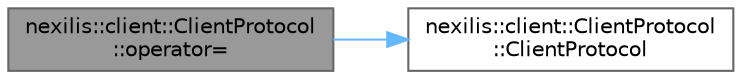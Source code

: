 digraph "nexilis::client::ClientProtocol::operator="
{
 // LATEX_PDF_SIZE
  bgcolor="transparent";
  edge [fontname=Helvetica,fontsize=10,labelfontname=Helvetica,labelfontsize=10];
  node [fontname=Helvetica,fontsize=10,shape=box,height=0.2,width=0.4];
  rankdir="LR";
  Node1 [id="Node000001",label="nexilis::client::ClientProtocol\l::operator=",height=0.2,width=0.4,color="gray40", fillcolor="grey60", style="filled", fontcolor="black",tooltip="Deleted copy assignment operator."];
  Node1 -> Node2 [id="edge1_Node000001_Node000002",color="steelblue1",style="solid",tooltip=" "];
  Node2 [id="Node000002",label="nexilis::client::ClientProtocol\l::ClientProtocol",height=0.2,width=0.4,color="grey40", fillcolor="white", style="filled",URL="$da/d2e/classnexilis_1_1client_1_1ClientProtocol.html#a3a5a32028e42dd0a2f3fe50b3779c3af",tooltip="Constructor."];
}
